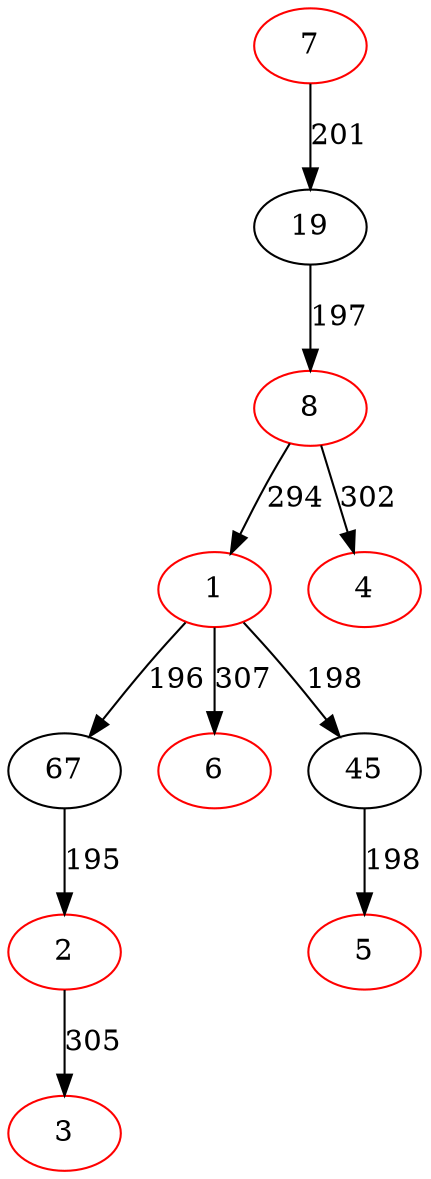 digraph {
7[color=red]
19[color=black]
8[color=red]
1[color=red]
67[color=black]
2[color=red]
3[color=red]
2->3[label=305]
67->2[label=195]
1->67[label=196]
6[color=red]
1->6[label=307]
45[color=black]
5[color=red]
45->5[label=198]
1->45[label=198]
8->1[label=294]
4[color=red]
8->4[label=302]
19->8[label=197]
7->19[label=201]
}